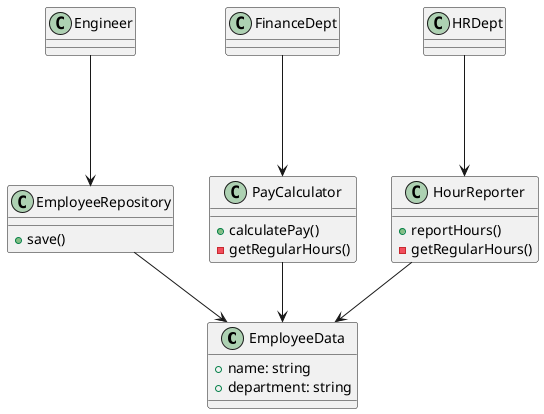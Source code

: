 @startuml
class EmployeeData {
  +name: string
  +department: string
}

class EmployeeRepository {
  +save()
}

class PayCalculator {
  +calculatePay()
  -getRegularHours()
}

class HourReporter {
  +reportHours()
  -getRegularHours()
}

class Engineer {}

class HRDept{}

class FinanceDept{}

Engineer ---> EmployeeRepository
HRDept ---> HourReporter
FinanceDept ---> PayCalculator

EmployeeRepository --> EmployeeData
HourReporter --> EmployeeData
PayCalculator --> EmployeeData

@enduml

